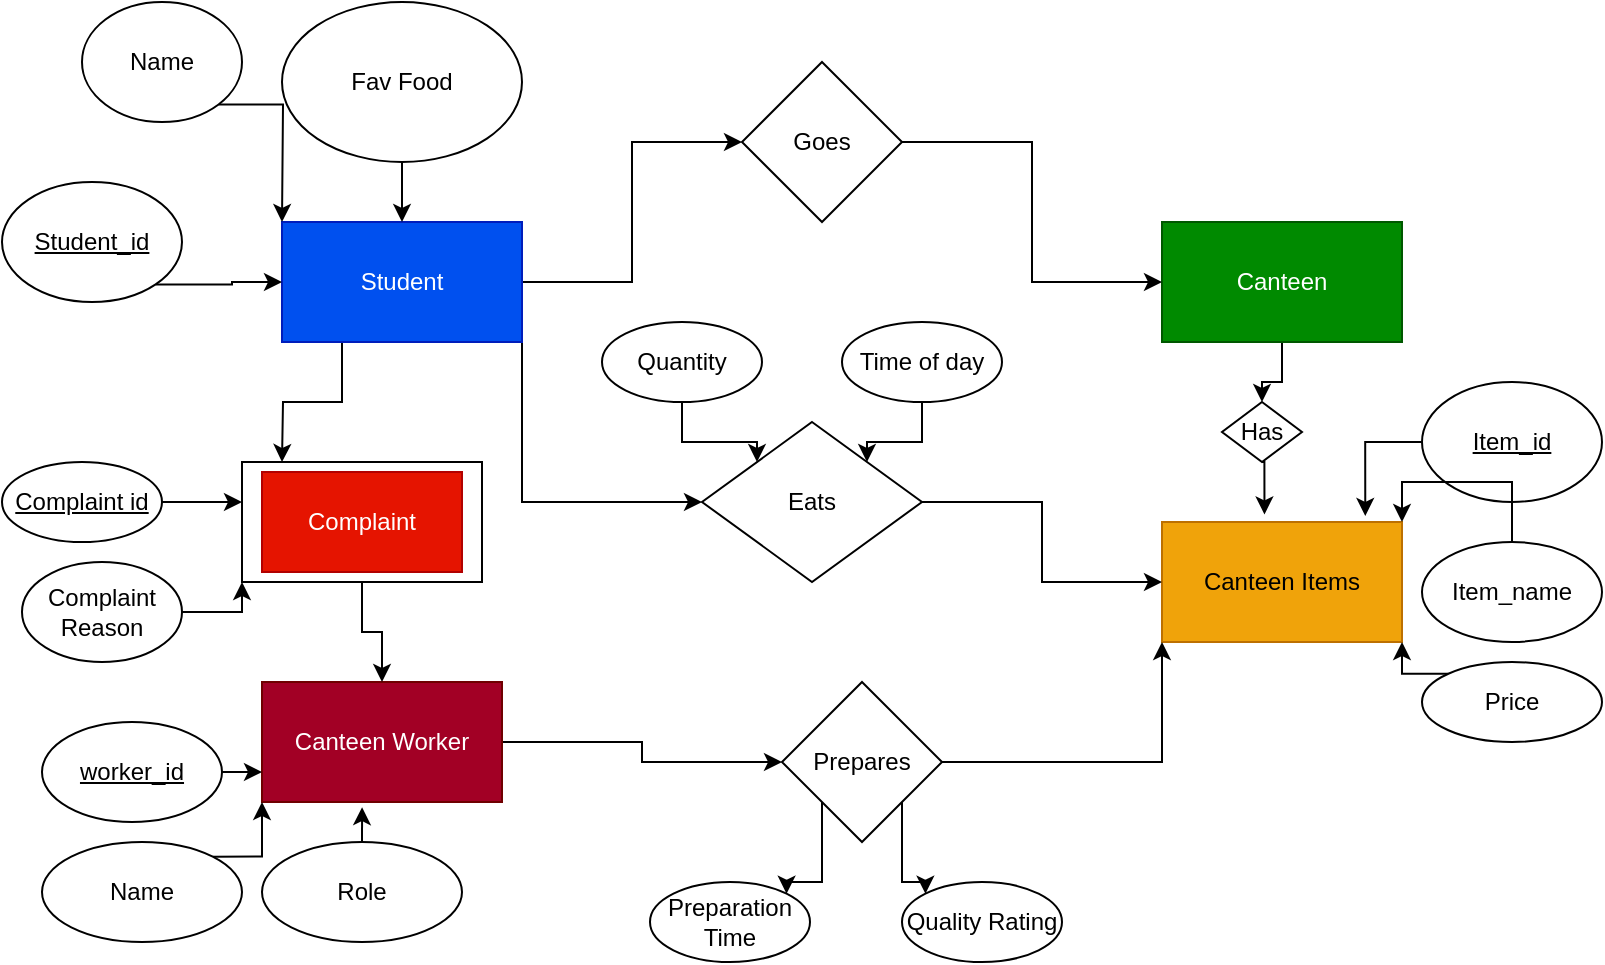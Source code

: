 <mxfile version="26.0.9">
  <diagram name="Page-1" id="L7OedpDa7cPHXnVf2t4i">
    <mxGraphModel dx="1050" dy="557" grid="1" gridSize="10" guides="1" tooltips="1" connect="1" arrows="1" fold="1" page="1" pageScale="1" pageWidth="827" pageHeight="1169" math="0" shadow="0">
      <root>
        <mxCell id="0" />
        <mxCell id="1" parent="0" />
        <mxCell id="t1g4-bJCEiVA6GThXXHM-47" style="edgeStyle=orthogonalEdgeStyle;rounded=0;orthogonalLoop=1;jettySize=auto;html=1;exitX=0.25;exitY=1;exitDx=0;exitDy=0;entryX=0.5;entryY=0;entryDx=0;entryDy=0;" edge="1" parent="1" source="t1g4-bJCEiVA6GThXXHM-2">
          <mxGeometry relative="1" as="geometry">
            <mxPoint x="150" y="250" as="targetPoint" />
          </mxGeometry>
        </mxCell>
        <mxCell id="t1g4-bJCEiVA6GThXXHM-50" style="edgeStyle=orthogonalEdgeStyle;rounded=0;orthogonalLoop=1;jettySize=auto;html=1;exitX=1;exitY=0.5;exitDx=0;exitDy=0;" edge="1" parent="1" source="t1g4-bJCEiVA6GThXXHM-2" target="t1g4-bJCEiVA6GThXXHM-49">
          <mxGeometry relative="1" as="geometry" />
        </mxCell>
        <mxCell id="t1g4-bJCEiVA6GThXXHM-65" style="edgeStyle=orthogonalEdgeStyle;rounded=0;orthogonalLoop=1;jettySize=auto;html=1;exitX=1;exitY=1;exitDx=0;exitDy=0;entryX=0;entryY=0.5;entryDx=0;entryDy=0;" edge="1" parent="1" source="t1g4-bJCEiVA6GThXXHM-2" target="t1g4-bJCEiVA6GThXXHM-30">
          <mxGeometry relative="1" as="geometry" />
        </mxCell>
        <mxCell id="t1g4-bJCEiVA6GThXXHM-2" value="Student" style="rounded=0;whiteSpace=wrap;html=1;fillColor=#0050ef;fontColor=#ffffff;strokeColor=#001DBC;" vertex="1" parent="1">
          <mxGeometry x="150" y="130" width="120" height="60" as="geometry" />
        </mxCell>
        <mxCell id="t1g4-bJCEiVA6GThXXHM-53" style="edgeStyle=orthogonalEdgeStyle;rounded=0;orthogonalLoop=1;jettySize=auto;html=1;entryX=0.5;entryY=0;entryDx=0;entryDy=0;" edge="1" parent="1" source="t1g4-bJCEiVA6GThXXHM-3" target="t1g4-bJCEiVA6GThXXHM-52">
          <mxGeometry relative="1" as="geometry" />
        </mxCell>
        <mxCell id="t1g4-bJCEiVA6GThXXHM-3" value="Canteen" style="rounded=0;whiteSpace=wrap;html=1;fillColor=#008a00;fontColor=#ffffff;strokeColor=#005700;" vertex="1" parent="1">
          <mxGeometry x="590" y="130" width="120" height="60" as="geometry" />
        </mxCell>
        <mxCell id="t1g4-bJCEiVA6GThXXHM-63" style="edgeStyle=orthogonalEdgeStyle;rounded=0;orthogonalLoop=1;jettySize=auto;html=1;exitX=1;exitY=1;exitDx=0;exitDy=0;entryX=0;entryY=0.5;entryDx=0;entryDy=0;" edge="1" parent="1" source="t1g4-bJCEiVA6GThXXHM-6" target="t1g4-bJCEiVA6GThXXHM-2">
          <mxGeometry relative="1" as="geometry" />
        </mxCell>
        <mxCell id="t1g4-bJCEiVA6GThXXHM-6" value="&lt;u&gt;Student_id&lt;/u&gt;" style="ellipse;whiteSpace=wrap;html=1;" vertex="1" parent="1">
          <mxGeometry x="10" y="110" width="90" height="60" as="geometry" />
        </mxCell>
        <mxCell id="t1g4-bJCEiVA6GThXXHM-61" style="edgeStyle=orthogonalEdgeStyle;rounded=0;orthogonalLoop=1;jettySize=auto;html=1;exitX=1;exitY=1;exitDx=0;exitDy=0;" edge="1" parent="1" source="t1g4-bJCEiVA6GThXXHM-7">
          <mxGeometry relative="1" as="geometry">
            <mxPoint x="150" y="130" as="targetPoint" />
          </mxGeometry>
        </mxCell>
        <mxCell id="t1g4-bJCEiVA6GThXXHM-7" value="Name" style="ellipse;whiteSpace=wrap;html=1;" vertex="1" parent="1">
          <mxGeometry x="50" y="20" width="80" height="60" as="geometry" />
        </mxCell>
        <mxCell id="t1g4-bJCEiVA6GThXXHM-62" style="edgeStyle=orthogonalEdgeStyle;rounded=0;orthogonalLoop=1;jettySize=auto;html=1;exitX=0.5;exitY=1;exitDx=0;exitDy=0;entryX=0.5;entryY=0;entryDx=0;entryDy=0;" edge="1" parent="1" source="t1g4-bJCEiVA6GThXXHM-9" target="t1g4-bJCEiVA6GThXXHM-2">
          <mxGeometry relative="1" as="geometry" />
        </mxCell>
        <mxCell id="t1g4-bJCEiVA6GThXXHM-9" value="Fav Food" style="ellipse;whiteSpace=wrap;html=1;" vertex="1" parent="1">
          <mxGeometry x="150" y="20" width="120" height="80" as="geometry" />
        </mxCell>
        <mxCell id="t1g4-bJCEiVA6GThXXHM-12" value="Canteen Items" style="rounded=0;whiteSpace=wrap;html=1;fillColor=#f0a30a;fontColor=#000000;strokeColor=#BD7000;" vertex="1" parent="1">
          <mxGeometry x="590" y="280" width="120" height="60" as="geometry" />
        </mxCell>
        <mxCell id="t1g4-bJCEiVA6GThXXHM-15" value="&lt;u&gt;Item_id&lt;/u&gt;" style="ellipse;whiteSpace=wrap;html=1;" vertex="1" parent="1">
          <mxGeometry x="720" y="210" width="90" height="60" as="geometry" />
        </mxCell>
        <mxCell id="t1g4-bJCEiVA6GThXXHM-23" style="edgeStyle=orthogonalEdgeStyle;rounded=0;orthogonalLoop=1;jettySize=auto;html=1;exitX=0.5;exitY=0;exitDx=0;exitDy=0;entryX=1;entryY=0;entryDx=0;entryDy=0;" edge="1" parent="1" source="t1g4-bJCEiVA6GThXXHM-16" target="t1g4-bJCEiVA6GThXXHM-12">
          <mxGeometry relative="1" as="geometry" />
        </mxCell>
        <mxCell id="t1g4-bJCEiVA6GThXXHM-16" value="Item_name" style="ellipse;whiteSpace=wrap;html=1;" vertex="1" parent="1">
          <mxGeometry x="720" y="290" width="90" height="50" as="geometry" />
        </mxCell>
        <mxCell id="t1g4-bJCEiVA6GThXXHM-21" style="edgeStyle=orthogonalEdgeStyle;rounded=0;orthogonalLoop=1;jettySize=auto;html=1;exitX=0;exitY=0;exitDx=0;exitDy=0;entryX=1;entryY=1;entryDx=0;entryDy=0;" edge="1" parent="1" source="t1g4-bJCEiVA6GThXXHM-17" target="t1g4-bJCEiVA6GThXXHM-12">
          <mxGeometry relative="1" as="geometry" />
        </mxCell>
        <mxCell id="t1g4-bJCEiVA6GThXXHM-17" value="Price" style="ellipse;whiteSpace=wrap;html=1;" vertex="1" parent="1">
          <mxGeometry x="720" y="350" width="90" height="40" as="geometry" />
        </mxCell>
        <mxCell id="t1g4-bJCEiVA6GThXXHM-19" style="edgeStyle=orthogonalEdgeStyle;rounded=0;orthogonalLoop=1;jettySize=auto;html=1;exitX=0;exitY=0.5;exitDx=0;exitDy=0;entryX=0.847;entryY=-0.05;entryDx=0;entryDy=0;entryPerimeter=0;" edge="1" parent="1" source="t1g4-bJCEiVA6GThXXHM-15" target="t1g4-bJCEiVA6GThXXHM-12">
          <mxGeometry relative="1" as="geometry" />
        </mxCell>
        <mxCell id="t1g4-bJCEiVA6GThXXHM-38" style="edgeStyle=orthogonalEdgeStyle;rounded=0;orthogonalLoop=1;jettySize=auto;html=1;exitX=1;exitY=0.5;exitDx=0;exitDy=0;entryX=0;entryY=0.5;entryDx=0;entryDy=0;" edge="1" parent="1" source="t1g4-bJCEiVA6GThXXHM-26" target="t1g4-bJCEiVA6GThXXHM-31">
          <mxGeometry relative="1" as="geometry" />
        </mxCell>
        <mxCell id="t1g4-bJCEiVA6GThXXHM-26" value="Canteen Worker" style="rounded=0;whiteSpace=wrap;html=1;fillColor=#a20025;fontColor=#ffffff;strokeColor=#6F0000;" vertex="1" parent="1">
          <mxGeometry x="140" y="360" width="120" height="60" as="geometry" />
        </mxCell>
        <mxCell id="t1g4-bJCEiVA6GThXXHM-57" style="edgeStyle=orthogonalEdgeStyle;rounded=0;orthogonalLoop=1;jettySize=auto;html=1;exitX=1;exitY=0.5;exitDx=0;exitDy=0;entryX=0;entryY=0.75;entryDx=0;entryDy=0;" edge="1" parent="1" source="t1g4-bJCEiVA6GThXXHM-27" target="t1g4-bJCEiVA6GThXXHM-26">
          <mxGeometry relative="1" as="geometry" />
        </mxCell>
        <mxCell id="t1g4-bJCEiVA6GThXXHM-27" value="&lt;u&gt;worker_id&lt;/u&gt;" style="ellipse;whiteSpace=wrap;html=1;" vertex="1" parent="1">
          <mxGeometry x="30" y="380" width="90" height="50" as="geometry" />
        </mxCell>
        <mxCell id="t1g4-bJCEiVA6GThXXHM-58" style="edgeStyle=orthogonalEdgeStyle;rounded=0;orthogonalLoop=1;jettySize=auto;html=1;exitX=1;exitY=0;exitDx=0;exitDy=0;entryX=0;entryY=1;entryDx=0;entryDy=0;" edge="1" parent="1" source="t1g4-bJCEiVA6GThXXHM-28" target="t1g4-bJCEiVA6GThXXHM-26">
          <mxGeometry relative="1" as="geometry" />
        </mxCell>
        <mxCell id="t1g4-bJCEiVA6GThXXHM-28" value="Name" style="ellipse;whiteSpace=wrap;html=1;" vertex="1" parent="1">
          <mxGeometry x="30" y="440" width="100" height="50" as="geometry" />
        </mxCell>
        <mxCell id="t1g4-bJCEiVA6GThXXHM-29" value="Role" style="ellipse;whiteSpace=wrap;html=1;" vertex="1" parent="1">
          <mxGeometry x="140" y="440" width="100" height="50" as="geometry" />
        </mxCell>
        <mxCell id="t1g4-bJCEiVA6GThXXHM-33" style="edgeStyle=orthogonalEdgeStyle;rounded=0;orthogonalLoop=1;jettySize=auto;html=1;entryX=0;entryY=0.5;entryDx=0;entryDy=0;" edge="1" parent="1" source="t1g4-bJCEiVA6GThXXHM-30" target="t1g4-bJCEiVA6GThXXHM-12">
          <mxGeometry relative="1" as="geometry" />
        </mxCell>
        <mxCell id="t1g4-bJCEiVA6GThXXHM-30" value="Eats" style="rhombus;whiteSpace=wrap;html=1;" vertex="1" parent="1">
          <mxGeometry x="360" y="230" width="110" height="80" as="geometry" />
        </mxCell>
        <mxCell id="t1g4-bJCEiVA6GThXXHM-39" style="edgeStyle=orthogonalEdgeStyle;rounded=0;orthogonalLoop=1;jettySize=auto;html=1;exitX=1;exitY=0.5;exitDx=0;exitDy=0;entryX=0;entryY=1;entryDx=0;entryDy=0;" edge="1" parent="1" source="t1g4-bJCEiVA6GThXXHM-31" target="t1g4-bJCEiVA6GThXXHM-12">
          <mxGeometry relative="1" as="geometry" />
        </mxCell>
        <mxCell id="t1g4-bJCEiVA6GThXXHM-42" style="edgeStyle=orthogonalEdgeStyle;rounded=0;orthogonalLoop=1;jettySize=auto;html=1;exitX=0;exitY=1;exitDx=0;exitDy=0;entryX=1;entryY=0;entryDx=0;entryDy=0;" edge="1" parent="1" source="t1g4-bJCEiVA6GThXXHM-31" target="t1g4-bJCEiVA6GThXXHM-40">
          <mxGeometry relative="1" as="geometry" />
        </mxCell>
        <mxCell id="t1g4-bJCEiVA6GThXXHM-43" style="edgeStyle=orthogonalEdgeStyle;rounded=0;orthogonalLoop=1;jettySize=auto;html=1;exitX=1;exitY=1;exitDx=0;exitDy=0;entryX=0;entryY=0;entryDx=0;entryDy=0;" edge="1" parent="1" source="t1g4-bJCEiVA6GThXXHM-31" target="t1g4-bJCEiVA6GThXXHM-41">
          <mxGeometry relative="1" as="geometry" />
        </mxCell>
        <mxCell id="t1g4-bJCEiVA6GThXXHM-31" value="Prepares" style="rhombus;whiteSpace=wrap;html=1;" vertex="1" parent="1">
          <mxGeometry x="400" y="360" width="80" height="80" as="geometry" />
        </mxCell>
        <mxCell id="t1g4-bJCEiVA6GThXXHM-36" style="edgeStyle=orthogonalEdgeStyle;rounded=0;orthogonalLoop=1;jettySize=auto;html=1;exitX=0.5;exitY=1;exitDx=0;exitDy=0;entryX=0;entryY=0;entryDx=0;entryDy=0;" edge="1" parent="1" source="t1g4-bJCEiVA6GThXXHM-34" target="t1g4-bJCEiVA6GThXXHM-30">
          <mxGeometry relative="1" as="geometry" />
        </mxCell>
        <mxCell id="t1g4-bJCEiVA6GThXXHM-34" value="Quantity" style="ellipse;whiteSpace=wrap;html=1;" vertex="1" parent="1">
          <mxGeometry x="310" y="180" width="80" height="40" as="geometry" />
        </mxCell>
        <mxCell id="t1g4-bJCEiVA6GThXXHM-37" style="edgeStyle=orthogonalEdgeStyle;rounded=0;orthogonalLoop=1;jettySize=auto;html=1;exitX=0.5;exitY=1;exitDx=0;exitDy=0;entryX=1;entryY=0;entryDx=0;entryDy=0;" edge="1" parent="1" source="t1g4-bJCEiVA6GThXXHM-35" target="t1g4-bJCEiVA6GThXXHM-30">
          <mxGeometry relative="1" as="geometry" />
        </mxCell>
        <mxCell id="t1g4-bJCEiVA6GThXXHM-35" value="Time of day" style="ellipse;whiteSpace=wrap;html=1;" vertex="1" parent="1">
          <mxGeometry x="430" y="180" width="80" height="40" as="geometry" />
        </mxCell>
        <mxCell id="t1g4-bJCEiVA6GThXXHM-40" value="Preparation Time" style="ellipse;whiteSpace=wrap;html=1;" vertex="1" parent="1">
          <mxGeometry x="334" y="460" width="80" height="40" as="geometry" />
        </mxCell>
        <mxCell id="t1g4-bJCEiVA6GThXXHM-41" value="Quality Rating" style="ellipse;whiteSpace=wrap;html=1;" vertex="1" parent="1">
          <mxGeometry x="460" y="460" width="80" height="40" as="geometry" />
        </mxCell>
        <mxCell id="t1g4-bJCEiVA6GThXXHM-55" style="edgeStyle=orthogonalEdgeStyle;rounded=0;orthogonalLoop=1;jettySize=auto;html=1;exitX=1;exitY=0.5;exitDx=0;exitDy=0;entryX=0;entryY=0;entryDx=0;entryDy=0;" edge="1" parent="1" source="t1g4-bJCEiVA6GThXXHM-45">
          <mxGeometry relative="1" as="geometry">
            <mxPoint x="130" y="270" as="targetPoint" />
          </mxGeometry>
        </mxCell>
        <mxCell id="t1g4-bJCEiVA6GThXXHM-45" value="&lt;u&gt;Complaint id&lt;/u&gt;" style="ellipse;whiteSpace=wrap;html=1;" vertex="1" parent="1">
          <mxGeometry x="10" y="250" width="80" height="40" as="geometry" />
        </mxCell>
        <mxCell id="t1g4-bJCEiVA6GThXXHM-56" style="edgeStyle=orthogonalEdgeStyle;rounded=0;orthogonalLoop=1;jettySize=auto;html=1;exitX=1;exitY=0.5;exitDx=0;exitDy=0;entryX=0;entryY=1;entryDx=0;entryDy=0;" edge="1" parent="1" source="t1g4-bJCEiVA6GThXXHM-46">
          <mxGeometry relative="1" as="geometry">
            <mxPoint x="130" y="310" as="targetPoint" />
          </mxGeometry>
        </mxCell>
        <mxCell id="t1g4-bJCEiVA6GThXXHM-46" value="Complaint Reason" style="ellipse;whiteSpace=wrap;html=1;" vertex="1" parent="1">
          <mxGeometry x="20" y="300" width="80" height="50" as="geometry" />
        </mxCell>
        <mxCell id="t1g4-bJCEiVA6GThXXHM-51" style="edgeStyle=orthogonalEdgeStyle;rounded=0;orthogonalLoop=1;jettySize=auto;html=1;exitX=1;exitY=0.5;exitDx=0;exitDy=0;entryX=0;entryY=0.5;entryDx=0;entryDy=0;" edge="1" parent="1" source="t1g4-bJCEiVA6GThXXHM-49" target="t1g4-bJCEiVA6GThXXHM-3">
          <mxGeometry relative="1" as="geometry" />
        </mxCell>
        <mxCell id="t1g4-bJCEiVA6GThXXHM-49" value="Goes" style="rhombus;whiteSpace=wrap;html=1;" vertex="1" parent="1">
          <mxGeometry x="380" y="50" width="80" height="80" as="geometry" />
        </mxCell>
        <mxCell id="t1g4-bJCEiVA6GThXXHM-52" value="Has" style="rhombus;whiteSpace=wrap;html=1;" vertex="1" parent="1">
          <mxGeometry x="620" y="220" width="40" height="30" as="geometry" />
        </mxCell>
        <mxCell id="t1g4-bJCEiVA6GThXXHM-54" style="edgeStyle=orthogonalEdgeStyle;rounded=0;orthogonalLoop=1;jettySize=auto;html=1;exitX=0.5;exitY=1;exitDx=0;exitDy=0;entryX=0.427;entryY=-0.063;entryDx=0;entryDy=0;entryPerimeter=0;" edge="1" parent="1" source="t1g4-bJCEiVA6GThXXHM-52" target="t1g4-bJCEiVA6GThXXHM-12">
          <mxGeometry relative="1" as="geometry" />
        </mxCell>
        <mxCell id="t1g4-bJCEiVA6GThXXHM-59" style="edgeStyle=orthogonalEdgeStyle;rounded=0;orthogonalLoop=1;jettySize=auto;html=1;exitX=0.5;exitY=0;exitDx=0;exitDy=0;entryX=0.417;entryY=1.043;entryDx=0;entryDy=0;entryPerimeter=0;" edge="1" parent="1" source="t1g4-bJCEiVA6GThXXHM-29" target="t1g4-bJCEiVA6GThXXHM-26">
          <mxGeometry relative="1" as="geometry" />
        </mxCell>
        <mxCell id="t1g4-bJCEiVA6GThXXHM-67" style="edgeStyle=orthogonalEdgeStyle;rounded=0;orthogonalLoop=1;jettySize=auto;html=1;exitX=0.5;exitY=1;exitDx=0;exitDy=0;entryX=0.5;entryY=0;entryDx=0;entryDy=0;" edge="1" parent="1" source="t1g4-bJCEiVA6GThXXHM-64" target="t1g4-bJCEiVA6GThXXHM-26">
          <mxGeometry relative="1" as="geometry" />
        </mxCell>
        <mxCell id="t1g4-bJCEiVA6GThXXHM-64" value="" style="rounded=0;whiteSpace=wrap;html=1;" vertex="1" parent="1">
          <mxGeometry x="130" y="250" width="120" height="60" as="geometry" />
        </mxCell>
        <mxCell id="t1g4-bJCEiVA6GThXXHM-66" value="Complaint" style="rounded=0;whiteSpace=wrap;html=1;fillColor=#e51400;fontColor=#ffffff;strokeColor=#B20000;" vertex="1" parent="1">
          <mxGeometry x="140" y="255" width="100" height="50" as="geometry" />
        </mxCell>
      </root>
    </mxGraphModel>
  </diagram>
</mxfile>
